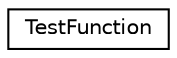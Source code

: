 digraph "Graphical Class Hierarchy"
{
  edge [fontname="Helvetica",fontsize="10",labelfontname="Helvetica",labelfontsize="10"];
  node [fontname="Helvetica",fontsize="10",shape=record];
  rankdir="LR";
  Node0 [label="TestFunction",height=0.2,width=0.4,color="black", fillcolor="white", style="filled",URL="$classTestFunction.html"];
}
